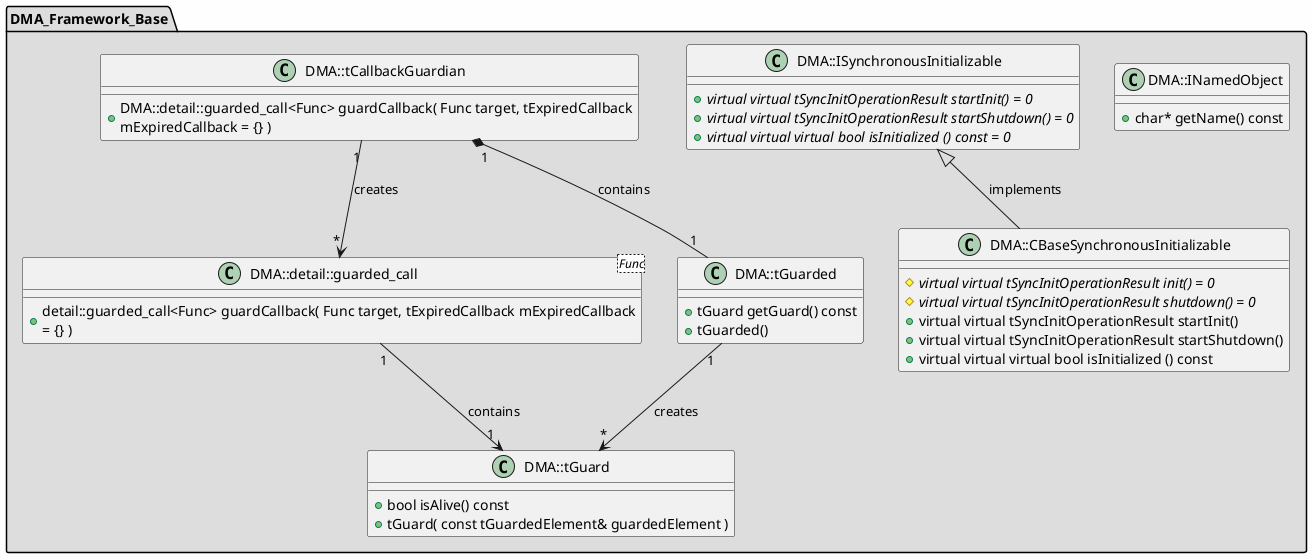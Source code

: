 
@startuml

skinparam backgroundColor #FEFEFE
skinparam wrapWidth 600
package "DMA_Framework_Base" #DDDDDD
{

class "DMA::CBaseSynchronousInitializable"
{
    # {abstract} virtual virtual tSyncInitOperationResult init() = 0
    # {abstract} virtual virtual tSyncInitOperationResult shutdown() = 0
    + virtual virtual tSyncInitOperationResult startInit()
    + virtual virtual tSyncInitOperationResult startShutdown()
    + virtual virtual virtual bool isInitialized () const
}

class "DMA::INamedObject"
{
    + char* getName() const
}

class "DMA::ISynchronousInitializable"
{
    + {abstract} virtual virtual tSyncInitOperationResult startInit() = 0
    + {abstract} virtual virtual tSyncInitOperationResult startShutdown() = 0
    + {abstract} virtual virtual virtual bool isInitialized () const = 0
}

class "DMA::detail::guarded_call<Func>" as DMA::detail::guarded_call_Func_
{
    + detail::guarded_call<Func> guardCallback( Func target, tExpiredCallback mExpiredCallback = {} )
}

class "DMA::tCallbackGuardian"
{
    + DMA::detail::guarded_call<Func> guardCallback( Func target, tExpiredCallback mExpiredCallback = {} )
}

class "DMA::tGuard"
{
    + bool isAlive() const
    + tGuard( const tGuardedElement& guardedElement )
}

class "DMA::tGuarded"
{
    + tGuard getGuard() const
    + tGuarded()
}

}

'====================Inheritance section====================
DMA::ISynchronousInitializable <|-- DMA::CBaseSynchronousInitializable : implements

'====================Dependencies section====================
DMA::detail::guarded_call_Func_ "1" --> "1" DMA::tGuard : contains
DMA::tCallbackGuardian "1" --> "*" DMA::detail::guarded_call_Func_ : creates
DMA::tCallbackGuardian "1" *-- "1" DMA::tGuarded : contains
DMA::tGuarded "1" --> "*" DMA::tGuard : creates

@enduml